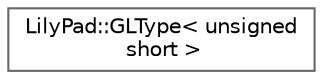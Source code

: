 digraph "Graphical Class Hierarchy"
{
 // LATEX_PDF_SIZE
  bgcolor="transparent";
  edge [fontname=Helvetica,fontsize=10,labelfontname=Helvetica,labelfontsize=10];
  node [fontname=Helvetica,fontsize=10,shape=box,height=0.2,width=0.4];
  rankdir="LR";
  Node0 [id="Node000000",label="LilyPad::GLType\< unsigned\l short \>",height=0.2,width=0.4,color="grey40", fillcolor="white", style="filled",URL="$structLilyPad_1_1GLType_3_01unsigned_01short_01_4.html",tooltip=" "];
}
